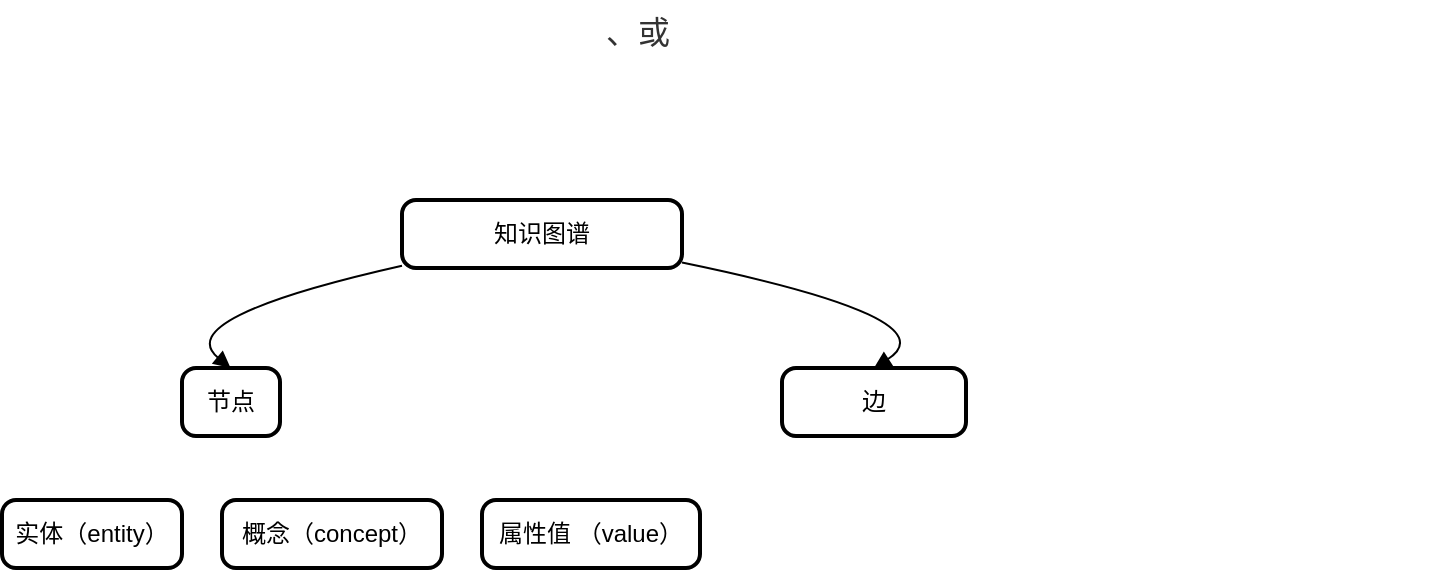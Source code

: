 <mxfile version="24.0.1" type="github">
  <diagram name="第 1 页" id="EGq3E5vETspPLSR2VidJ">
    <mxGraphModel dx="2261" dy="1907" grid="1" gridSize="10" guides="1" tooltips="1" connect="1" arrows="1" fold="1" page="1" pageScale="1" pageWidth="827" pageHeight="1169" math="0" shadow="0">
      <root>
        <mxCell id="0" />
        <mxCell id="1" parent="0" />
        <mxCell id="2" value="知识图谱" style="rounded=1;absoluteArcSize=1;arcSize=14;whiteSpace=wrap;strokeWidth=2;" parent="1" vertex="1">
          <mxGeometry x="-580" y="-360" width="140" height="34" as="geometry" />
        </mxCell>
        <mxCell id="3" value="节点" style="rounded=1;absoluteArcSize=1;arcSize=14;whiteSpace=wrap;strokeWidth=2;" parent="1" vertex="1">
          <mxGeometry x="-690" y="-276" width="49" height="34" as="geometry" />
        </mxCell>
        <mxCell id="4" value="边" style="rounded=1;absoluteArcSize=1;arcSize=14;whiteSpace=wrap;strokeWidth=2;" parent="1" vertex="1">
          <mxGeometry x="-390" y="-276" width="92" height="34" as="geometry" />
        </mxCell>
        <mxCell id="7" value="" style="curved=1;startArrow=none;endArrow=block;exitX=0.001;exitY=0.966;entryX=0.496;entryY=0;" parent="1" source="2" target="3" edge="1">
          <mxGeometry relative="1" as="geometry">
            <Array as="points">
              <mxPoint x="-696" y="-301" />
            </Array>
          </mxGeometry>
        </mxCell>
        <mxCell id="10" value="" style="curved=1;startArrow=none;endArrow=block;exitX=1.003;exitY=0.922;entryX=0.5;entryY=0;entryDx=0;entryDy=0;" parent="1" source="2" target="4" edge="1">
          <mxGeometry relative="1" as="geometry">
            <Array as="points">
              <mxPoint x="-305" y="-301" />
            </Array>
            <mxPoint x="-304.527" y="-276" as="targetPoint" />
          </mxGeometry>
        </mxCell>
        <mxCell id="P-F_Z9ekdY9hJIYS4DJG-10" value="&lt;span style=&quot;color: rgb(51, 51, 51); font-family: &amp;quot;PingFang SC&amp;quot;, &amp;quot;Microsoft YaHei&amp;quot;; font-size: 16px; font-style: normal; font-variant-ligatures: normal; font-variant-caps: normal; font-weight: 400; letter-spacing: normal; orphans: 2; text-align: justify; text-indent: 0px; text-transform: none; widows: 2; word-spacing: 0px; -webkit-text-stroke-width: 0px; white-space: normal; background-color: rgb(255, 255, 255); text-decoration-thickness: initial; text-decoration-style: initial; text-decoration-color: initial; display: inline !important; float: none;&quot;&gt;、或&lt;/span&gt;" style="text;whiteSpace=wrap;html=1;" vertex="1" parent="1">
          <mxGeometry x="-480" y="-460" width="420" height="40" as="geometry" />
        </mxCell>
        <mxCell id="P-F_Z9ekdY9hJIYS4DJG-11" value="实体（entity）" style="rounded=1;absoluteArcSize=1;arcSize=14;whiteSpace=wrap;strokeWidth=2;" vertex="1" parent="1">
          <mxGeometry x="-780" y="-210" width="90" height="34" as="geometry" />
        </mxCell>
        <mxCell id="P-F_Z9ekdY9hJIYS4DJG-12" value="概念（concept）" style="rounded=1;absoluteArcSize=1;arcSize=14;whiteSpace=wrap;strokeWidth=2;" vertex="1" parent="1">
          <mxGeometry x="-670" y="-210" width="110" height="34" as="geometry" />
        </mxCell>
        <mxCell id="P-F_Z9ekdY9hJIYS4DJG-13" value="属性值 （value）" style="rounded=1;absoluteArcSize=1;arcSize=14;whiteSpace=wrap;strokeWidth=2;" vertex="1" parent="1">
          <mxGeometry x="-540" y="-210" width="109" height="34" as="geometry" />
        </mxCell>
      </root>
    </mxGraphModel>
  </diagram>
</mxfile>
